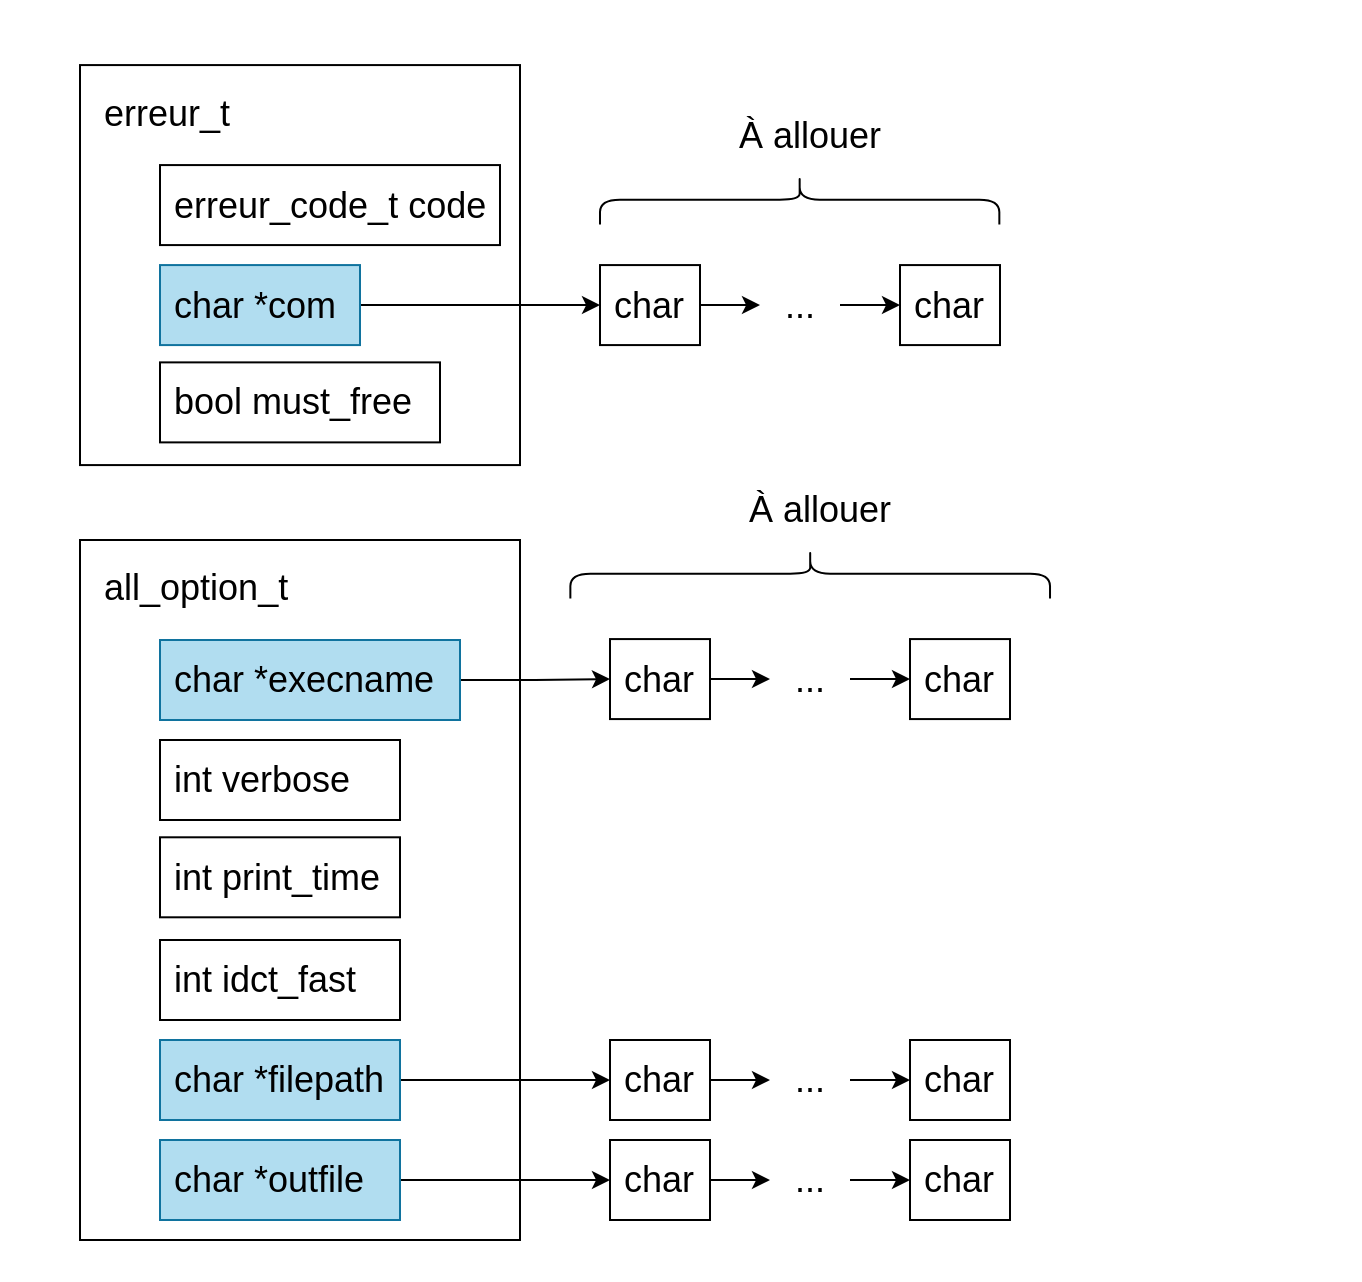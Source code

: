 <mxfile version="27.0.5">
  <diagram name="Page-1" id="ii8GhFJVOVafjOlFWu37">
    <mxGraphModel dx="1360" dy="827" grid="1" gridSize="10" guides="1" tooltips="1" connect="1" arrows="1" fold="1" page="1" pageScale="1" pageWidth="850" pageHeight="1100" math="0" shadow="0">
      <root>
        <mxCell id="0" />
        <mxCell id="1" style="locked=1;" parent="0" />
        <mxCell id="2-QNsD8USTveLjZ0OLwa-36" value="" style="whiteSpace=wrap;html=1;strokeColor=none;" vertex="1" parent="1">
          <mxGeometry width="680" height="640" as="geometry" />
        </mxCell>
        <mxCell id="2-QNsD8USTveLjZ0OLwa-18" value="diagrams" parent="0" />
        <mxCell id="2-QNsD8USTveLjZ0OLwa-20" value="&lt;div align=&quot;left&quot;&gt;&lt;br&gt;&lt;/div&gt;" style="rounded=0;whiteSpace=wrap;html=1;container=0;" vertex="1" parent="2-QNsD8USTveLjZ0OLwa-18">
          <mxGeometry x="40" y="32.54" width="220" height="200" as="geometry" />
        </mxCell>
        <mxCell id="2-QNsD8USTveLjZ0OLwa-21" value="erreur_t" style="text;html=1;align=left;verticalAlign=middle;whiteSpace=wrap;rounded=0;fontSize=18;container=0;" vertex="1" parent="2-QNsD8USTveLjZ0OLwa-18">
          <mxGeometry x="50" y="42.21" width="160" height="29.011" as="geometry" />
        </mxCell>
        <mxCell id="2-QNsD8USTveLjZ0OLwa-37" value="&lt;div align=&quot;left&quot;&gt;&lt;font style=&quot;font-size: 18px;&quot;&gt;&amp;nbsp;erreur_code_t code&lt;/font&gt;&lt;/div&gt;" style="rounded=0;whiteSpace=wrap;html=1;align=left;" vertex="1" parent="2-QNsD8USTveLjZ0OLwa-18">
          <mxGeometry x="80" y="82.54" width="170" height="40" as="geometry" />
        </mxCell>
        <mxCell id="2-QNsD8USTveLjZ0OLwa-42" style="edgeStyle=orthogonalEdgeStyle;rounded=0;orthogonalLoop=1;jettySize=auto;html=1;exitX=1;exitY=0.5;exitDx=0;exitDy=0;entryX=0;entryY=0.5;entryDx=0;entryDy=0;" edge="1" parent="2-QNsD8USTveLjZ0OLwa-18" source="2-QNsD8USTveLjZ0OLwa-38" target="2-QNsD8USTveLjZ0OLwa-43">
          <mxGeometry relative="1" as="geometry">
            <mxPoint x="280" y="152.54" as="targetPoint" />
          </mxGeometry>
        </mxCell>
        <mxCell id="2-QNsD8USTveLjZ0OLwa-38" value="&amp;nbsp;char *com" style="rounded=0;whiteSpace=wrap;html=1;align=left;fontSize=18;fillColor=#b1ddf0;strokeColor=#10739e;" vertex="1" parent="2-QNsD8USTveLjZ0OLwa-18">
          <mxGeometry x="80" y="132.54" width="100" height="40" as="geometry" />
        </mxCell>
        <mxCell id="2-QNsD8USTveLjZ0OLwa-39" value="&amp;nbsp;bool must_free" style="rounded=0;whiteSpace=wrap;html=1;align=left;fontSize=18;" vertex="1" parent="2-QNsD8USTveLjZ0OLwa-18">
          <mxGeometry x="80" y="181.19" width="140" height="40" as="geometry" />
        </mxCell>
        <mxCell id="2-QNsD8USTveLjZ0OLwa-46" style="edgeStyle=orthogonalEdgeStyle;rounded=0;orthogonalLoop=1;jettySize=auto;html=1;exitX=1;exitY=0.5;exitDx=0;exitDy=0;entryX=0;entryY=0.5;entryDx=0;entryDy=0;" edge="1" parent="2-QNsD8USTveLjZ0OLwa-18" source="2-QNsD8USTveLjZ0OLwa-43" target="2-QNsD8USTveLjZ0OLwa-45">
          <mxGeometry relative="1" as="geometry" />
        </mxCell>
        <mxCell id="2-QNsD8USTveLjZ0OLwa-43" value="&amp;nbsp;char" style="rounded=0;whiteSpace=wrap;html=1;align=left;fontSize=18;" vertex="1" parent="2-QNsD8USTveLjZ0OLwa-18">
          <mxGeometry x="300" y="132.54" width="50" height="40" as="geometry" />
        </mxCell>
        <mxCell id="2-QNsD8USTveLjZ0OLwa-44" value="&amp;nbsp;char" style="rounded=0;whiteSpace=wrap;html=1;align=left;fontSize=18;" vertex="1" parent="2-QNsD8USTveLjZ0OLwa-18">
          <mxGeometry x="450" y="132.54" width="50" height="40" as="geometry" />
        </mxCell>
        <mxCell id="2-QNsD8USTveLjZ0OLwa-47" value="" style="edgeStyle=orthogonalEdgeStyle;rounded=0;orthogonalLoop=1;jettySize=auto;html=1;" edge="1" parent="2-QNsD8USTveLjZ0OLwa-18" source="2-QNsD8USTveLjZ0OLwa-45" target="2-QNsD8USTveLjZ0OLwa-44">
          <mxGeometry relative="1" as="geometry" />
        </mxCell>
        <mxCell id="2-QNsD8USTveLjZ0OLwa-45" value="&lt;div&gt;...&lt;/div&gt;" style="text;html=1;align=center;verticalAlign=middle;whiteSpace=wrap;rounded=0;fontSize=18;" vertex="1" parent="2-QNsD8USTveLjZ0OLwa-18">
          <mxGeometry x="380" y="137.54" width="40" height="30" as="geometry" />
        </mxCell>
        <mxCell id="2-QNsD8USTveLjZ0OLwa-48" value="" style="shape=curlyBracket;whiteSpace=wrap;html=1;rounded=1;labelPosition=left;verticalLabelPosition=middle;align=right;verticalAlign=middle;rotation=90;" vertex="1" parent="2-QNsD8USTveLjZ0OLwa-18">
          <mxGeometry x="387.46" width="24.75" height="199.67" as="geometry" />
        </mxCell>
        <mxCell id="2-QNsD8USTveLjZ0OLwa-49" value="À allouer" style="text;html=1;align=center;verticalAlign=middle;whiteSpace=wrap;rounded=0;fontSize=18;" vertex="1" parent="2-QNsD8USTveLjZ0OLwa-18">
          <mxGeometry x="360" y="52.54" width="90" height="30" as="geometry" />
        </mxCell>
        <mxCell id="2-QNsD8USTveLjZ0OLwa-50" value="&lt;div align=&quot;left&quot;&gt;&lt;br&gt;&lt;/div&gt;" style="rounded=0;whiteSpace=wrap;html=1;container=0;" vertex="1" parent="2-QNsD8USTveLjZ0OLwa-18">
          <mxGeometry x="40" y="270" width="220" height="350" as="geometry" />
        </mxCell>
        <mxCell id="2-QNsD8USTveLjZ0OLwa-51" value="all_option_t" style="text;html=1;align=left;verticalAlign=middle;whiteSpace=wrap;rounded=0;fontSize=18;container=0;" vertex="1" parent="2-QNsD8USTveLjZ0OLwa-18">
          <mxGeometry x="50" y="279.67" width="160" height="29.011" as="geometry" />
        </mxCell>
        <mxCell id="2-QNsD8USTveLjZ0OLwa-65" style="edgeStyle=orthogonalEdgeStyle;rounded=0;orthogonalLoop=1;jettySize=auto;html=1;exitX=1;exitY=0.5;exitDx=0;exitDy=0;entryX=0;entryY=0.5;entryDx=0;entryDy=0;" edge="1" parent="2-QNsD8USTveLjZ0OLwa-18" source="2-QNsD8USTveLjZ0OLwa-52" target="2-QNsD8USTveLjZ0OLwa-59">
          <mxGeometry relative="1" as="geometry" />
        </mxCell>
        <mxCell id="2-QNsD8USTveLjZ0OLwa-52" value="&lt;div align=&quot;left&quot;&gt;&lt;font style=&quot;font-size: 18px;&quot;&gt;&amp;nbsp;char *execname&lt;/font&gt;&lt;/div&gt;" style="rounded=0;whiteSpace=wrap;html=1;align=left;fillColor=#b1ddf0;strokeColor=#10739e;" vertex="1" parent="2-QNsD8USTveLjZ0OLwa-18">
          <mxGeometry x="80" y="320" width="150" height="40" as="geometry" />
        </mxCell>
        <mxCell id="2-QNsD8USTveLjZ0OLwa-53" value="&amp;nbsp;int verbose" style="rounded=0;whiteSpace=wrap;html=1;align=left;fontSize=18;" vertex="1" parent="2-QNsD8USTveLjZ0OLwa-18">
          <mxGeometry x="80" y="370" width="120" height="40" as="geometry" />
        </mxCell>
        <mxCell id="2-QNsD8USTveLjZ0OLwa-54" value="&amp;nbsp;int print_time" style="rounded=0;whiteSpace=wrap;html=1;align=left;fontSize=18;" vertex="1" parent="2-QNsD8USTveLjZ0OLwa-18">
          <mxGeometry x="80" y="418.65" width="120" height="40" as="geometry" />
        </mxCell>
        <mxCell id="2-QNsD8USTveLjZ0OLwa-55" value="&amp;nbsp;int idct_fast" style="rounded=0;whiteSpace=wrap;html=1;align=left;fontSize=18;" vertex="1" parent="2-QNsD8USTveLjZ0OLwa-18">
          <mxGeometry x="80" y="470" width="120" height="40" as="geometry" />
        </mxCell>
        <mxCell id="2-QNsD8USTveLjZ0OLwa-77" style="edgeStyle=orthogonalEdgeStyle;rounded=0;orthogonalLoop=1;jettySize=auto;html=1;exitX=1;exitY=0.5;exitDx=0;exitDy=0;entryX=0;entryY=0.5;entryDx=0;entryDy=0;" edge="1" parent="2-QNsD8USTveLjZ0OLwa-18" source="2-QNsD8USTveLjZ0OLwa-56" target="2-QNsD8USTveLjZ0OLwa-67">
          <mxGeometry relative="1" as="geometry" />
        </mxCell>
        <mxCell id="2-QNsD8USTveLjZ0OLwa-56" value="&amp;nbsp;char *filepath" style="rounded=0;whiteSpace=wrap;html=1;align=left;fontSize=18;fillColor=#b1ddf0;strokeColor=#10739e;" vertex="1" parent="2-QNsD8USTveLjZ0OLwa-18">
          <mxGeometry x="80" y="520" width="120" height="40" as="geometry" />
        </mxCell>
        <mxCell id="2-QNsD8USTveLjZ0OLwa-76" style="edgeStyle=orthogonalEdgeStyle;rounded=0;orthogonalLoop=1;jettySize=auto;html=1;exitX=1;exitY=0.5;exitDx=0;exitDy=0;entryX=0;entryY=0.5;entryDx=0;entryDy=0;" edge="1" parent="2-QNsD8USTveLjZ0OLwa-18" source="2-QNsD8USTveLjZ0OLwa-57" target="2-QNsD8USTveLjZ0OLwa-72">
          <mxGeometry relative="1" as="geometry" />
        </mxCell>
        <mxCell id="2-QNsD8USTveLjZ0OLwa-57" value="&amp;nbsp;char *outfile" style="rounded=0;whiteSpace=wrap;html=1;align=left;fontSize=18;fillColor=#b1ddf0;strokeColor=#10739e;" vertex="1" parent="2-QNsD8USTveLjZ0OLwa-18">
          <mxGeometry x="80" y="570" width="120" height="40" as="geometry" />
        </mxCell>
        <mxCell id="2-QNsD8USTveLjZ0OLwa-58" style="edgeStyle=orthogonalEdgeStyle;rounded=0;orthogonalLoop=1;jettySize=auto;html=1;exitX=1;exitY=0.5;exitDx=0;exitDy=0;entryX=0;entryY=0.5;entryDx=0;entryDy=0;" edge="1" parent="2-QNsD8USTveLjZ0OLwa-18" source="2-QNsD8USTveLjZ0OLwa-59" target="2-QNsD8USTveLjZ0OLwa-62">
          <mxGeometry relative="1" as="geometry" />
        </mxCell>
        <mxCell id="2-QNsD8USTveLjZ0OLwa-59" value="&amp;nbsp;char" style="rounded=0;whiteSpace=wrap;html=1;align=left;fontSize=18;" vertex="1" parent="2-QNsD8USTveLjZ0OLwa-18">
          <mxGeometry x="305" y="319.54" width="50" height="40" as="geometry" />
        </mxCell>
        <mxCell id="2-QNsD8USTveLjZ0OLwa-60" value="&amp;nbsp;char" style="rounded=0;whiteSpace=wrap;html=1;align=left;fontSize=18;" vertex="1" parent="2-QNsD8USTveLjZ0OLwa-18">
          <mxGeometry x="455" y="319.54" width="50" height="40" as="geometry" />
        </mxCell>
        <mxCell id="2-QNsD8USTveLjZ0OLwa-61" value="" style="edgeStyle=orthogonalEdgeStyle;rounded=0;orthogonalLoop=1;jettySize=auto;html=1;" edge="1" parent="2-QNsD8USTveLjZ0OLwa-18" source="2-QNsD8USTveLjZ0OLwa-62" target="2-QNsD8USTveLjZ0OLwa-60">
          <mxGeometry relative="1" as="geometry" />
        </mxCell>
        <mxCell id="2-QNsD8USTveLjZ0OLwa-62" value="&lt;div&gt;...&lt;/div&gt;" style="text;html=1;align=center;verticalAlign=middle;whiteSpace=wrap;rounded=0;fontSize=18;" vertex="1" parent="2-QNsD8USTveLjZ0OLwa-18">
          <mxGeometry x="385" y="324.54" width="40" height="30" as="geometry" />
        </mxCell>
        <mxCell id="2-QNsD8USTveLjZ0OLwa-63" value="" style="shape=curlyBracket;whiteSpace=wrap;html=1;rounded=1;labelPosition=left;verticalLabelPosition=middle;align=right;verticalAlign=middle;rotation=90;" vertex="1" parent="2-QNsD8USTveLjZ0OLwa-18">
          <mxGeometry x="392.72" y="166.92" width="24.75" height="239.83" as="geometry" />
        </mxCell>
        <mxCell id="2-QNsD8USTveLjZ0OLwa-64" value="À allouer" style="text;html=1;align=center;verticalAlign=middle;whiteSpace=wrap;rounded=0;fontSize=18;" vertex="1" parent="2-QNsD8USTveLjZ0OLwa-18">
          <mxGeometry x="365" y="239.54" width="90" height="30" as="geometry" />
        </mxCell>
        <mxCell id="2-QNsD8USTveLjZ0OLwa-66" style="edgeStyle=orthogonalEdgeStyle;rounded=0;orthogonalLoop=1;jettySize=auto;html=1;exitX=1;exitY=0.5;exitDx=0;exitDy=0;entryX=0;entryY=0.5;entryDx=0;entryDy=0;" edge="1" parent="2-QNsD8USTveLjZ0OLwa-18" source="2-QNsD8USTveLjZ0OLwa-67" target="2-QNsD8USTveLjZ0OLwa-70">
          <mxGeometry relative="1" as="geometry" />
        </mxCell>
        <mxCell id="2-QNsD8USTveLjZ0OLwa-67" value="&amp;nbsp;char" style="rounded=0;whiteSpace=wrap;html=1;align=left;fontSize=18;" vertex="1" parent="2-QNsD8USTveLjZ0OLwa-18">
          <mxGeometry x="305" y="520" width="50" height="40" as="geometry" />
        </mxCell>
        <mxCell id="2-QNsD8USTveLjZ0OLwa-68" value="&amp;nbsp;char" style="rounded=0;whiteSpace=wrap;html=1;align=left;fontSize=18;" vertex="1" parent="2-QNsD8USTveLjZ0OLwa-18">
          <mxGeometry x="455" y="520" width="50" height="40" as="geometry" />
        </mxCell>
        <mxCell id="2-QNsD8USTveLjZ0OLwa-69" value="" style="edgeStyle=orthogonalEdgeStyle;rounded=0;orthogonalLoop=1;jettySize=auto;html=1;" edge="1" parent="2-QNsD8USTveLjZ0OLwa-18" source="2-QNsD8USTveLjZ0OLwa-70" target="2-QNsD8USTveLjZ0OLwa-68">
          <mxGeometry relative="1" as="geometry" />
        </mxCell>
        <mxCell id="2-QNsD8USTveLjZ0OLwa-70" value="&lt;div&gt;...&lt;/div&gt;" style="text;html=1;align=center;verticalAlign=middle;whiteSpace=wrap;rounded=0;fontSize=18;" vertex="1" parent="2-QNsD8USTveLjZ0OLwa-18">
          <mxGeometry x="385" y="525" width="40" height="30" as="geometry" />
        </mxCell>
        <mxCell id="2-QNsD8USTveLjZ0OLwa-71" style="edgeStyle=orthogonalEdgeStyle;rounded=0;orthogonalLoop=1;jettySize=auto;html=1;exitX=1;exitY=0.5;exitDx=0;exitDy=0;entryX=0;entryY=0.5;entryDx=0;entryDy=0;" edge="1" parent="2-QNsD8USTveLjZ0OLwa-18" source="2-QNsD8USTveLjZ0OLwa-72" target="2-QNsD8USTveLjZ0OLwa-75">
          <mxGeometry relative="1" as="geometry" />
        </mxCell>
        <mxCell id="2-QNsD8USTveLjZ0OLwa-72" value="&amp;nbsp;char" style="rounded=0;whiteSpace=wrap;html=1;align=left;fontSize=18;" vertex="1" parent="2-QNsD8USTveLjZ0OLwa-18">
          <mxGeometry x="305" y="570" width="50" height="40" as="geometry" />
        </mxCell>
        <mxCell id="2-QNsD8USTveLjZ0OLwa-73" value="&amp;nbsp;char" style="rounded=0;whiteSpace=wrap;html=1;align=left;fontSize=18;" vertex="1" parent="2-QNsD8USTveLjZ0OLwa-18">
          <mxGeometry x="455" y="570" width="50" height="40" as="geometry" />
        </mxCell>
        <mxCell id="2-QNsD8USTveLjZ0OLwa-74" value="" style="edgeStyle=orthogonalEdgeStyle;rounded=0;orthogonalLoop=1;jettySize=auto;html=1;" edge="1" parent="2-QNsD8USTveLjZ0OLwa-18" source="2-QNsD8USTveLjZ0OLwa-75" target="2-QNsD8USTveLjZ0OLwa-73">
          <mxGeometry relative="1" as="geometry" />
        </mxCell>
        <mxCell id="2-QNsD8USTveLjZ0OLwa-75" value="&lt;div&gt;...&lt;/div&gt;" style="text;html=1;align=center;verticalAlign=middle;whiteSpace=wrap;rounded=0;fontSize=18;" vertex="1" parent="2-QNsD8USTveLjZ0OLwa-18">
          <mxGeometry x="385" y="575" width="40" height="30" as="geometry" />
        </mxCell>
      </root>
    </mxGraphModel>
  </diagram>
</mxfile>
